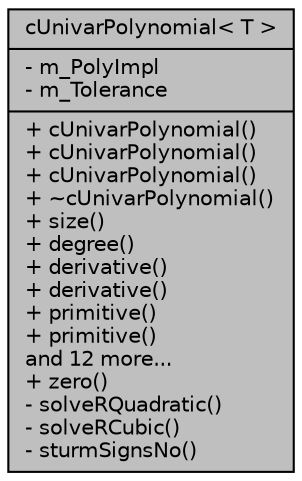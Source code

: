 digraph G
{
  edge [fontname="Helvetica",fontsize="10",labelfontname="Helvetica",labelfontsize="10"];
  node [fontname="Helvetica",fontsize="10",shape=record];
  Node1 [label="{cUnivarPolynomial\< T \>\n|- m_PolyImpl\l- m_Tolerance\l|+ cUnivarPolynomial()\l+ cUnivarPolynomial()\l+ cUnivarPolynomial()\l+ ~cUnivarPolynomial()\l+ size()\l+ degree()\l+ derivative()\l+ derivative()\l+ primitive()\l+ primitive()\land 12 more...\l+ zero()\l- solveRQuadratic()\l- solveRCubic()\l- sturmSignsNo()\l}",height=0.2,width=0.4,color="black", fillcolor="grey75", style="filled" fontcolor="black"];
}
